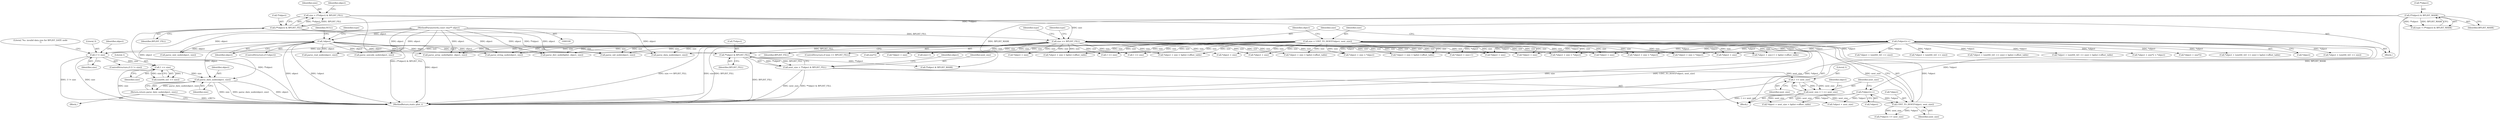 digraph "0_libplist_32ee5213fe64f1e10ec76c1ee861ee6f233120dd@pointer" {
"1000355" [label="(Call,parse_date_node(object, size))"];
"1000113" [label="(Call,!object)"];
"1000102" [label="(MethodParameterIn,const char** object)"];
"1000342" [label="(Call,1 << size)"];
"1000326" [label="(Call,3 != size)"];
"1000202" [label="(Call,size = UINT_TO_HOST(*object, next_size))"];
"1000204" [label="(Call,UINT_TO_HOST(*object, next_size))"];
"1000178" [label="(Call,(*object)++)"];
"1000131" [label="(Call,(*object)++)"];
"1000181" [label="(Call,next_size = 1 << next_size)"];
"1000183" [label="(Call,1 << next_size)"];
"1000150" [label="(Call,next_size = **object & BPLIST_FILL)"];
"1000152" [label="(Call,**object & BPLIST_FILL)"];
"1000126" [label="(Call,(**object) & BPLIST_FILL)"];
"1000119" [label="(Call,(**object) & BPLIST_MASK)"];
"1000135" [label="(Call,size == BPLIST_FILL)"];
"1000124" [label="(Call,size = (**object) & BPLIST_FILL)"];
"1000354" [label="(Return,return parse_date_node(object, size);)"];
"1000182" [label="(Identifier,next_size)"];
"1000326" [label="(Call,3 != size)"];
"1000462" [label="(Call,*object + size < *object)"];
"1000362" [label="(Call,*object + size)"];
"1000151" [label="(Identifier,next_size)"];
"1000137" [label="(Identifier,BPLIST_FILL)"];
"1000117" [label="(Call,type = (**object) & BPLIST_MASK)"];
"1000210" [label="(Identifier,object)"];
"1000156" [label="(Identifier,BPLIST_FILL)"];
"1000118" [label="(Identifier,type)"];
"1000494" [label="(Call,size+1)"];
"1000390" [label="(Call,*object + size)"];
"1000548" [label="(MethodReturn,static plist_t)"];
"1000124" [label="(Call,size = (**object) & BPLIST_FILL)"];
"1000178" [label="(Call,(*object)++)"];
"1000217" [label="(Block,)"];
"1000344" [label="(Identifier,size)"];
"1000162" [label="(Identifier,object)"];
"1000470" [label="(Call,*object + size)"];
"1000514" [label="(Call,*object + size)"];
"1000116" [label="(Identifier,NULL)"];
"1000179" [label="(Call,*object)"];
"1000463" [label="(Call,*object + size)"];
"1000114" [label="(Identifier,object)"];
"1000132" [label="(Call,*object)"];
"1000356" [label="(Identifier,object)"];
"1000484" [label="(Call,parse_array_node(bplist, object, size))"];
"1000328" [label="(Identifier,size)"];
"1000123" [label="(Identifier,BPLIST_MASK)"];
"1000325" [label="(ControlStructure,if (3 != size))"];
"1000126" [label="(Call,(**object) & BPLIST_FILL)"];
"1000321" [label="(Call,parse_real_node(object, size))"];
"1000297" [label="(Call,parse_uint_node(object, size))"];
"1000331" [label="(Literal,\"%s: invalid data size for BPLIST_DATE node\n\")"];
"1000513" [label="(Call,*object + size < *object)"];
"1000205" [label="(Call,*object)"];
"1000340" [label="(Call,(uint64_t)(1 << size))"];
"1000520" [label="(Call,*object + size > bplist->offset_table)"];
"1000120" [label="(Call,**object)"];
"1000119" [label="(Call,(**object) & BPLIST_MASK)"];
"1000136" [label="(Identifier,size)"];
"1000216" [label="(Identifier,type)"];
"1000308" [label="(Call,1 << size)"];
"1000102" [label="(MethodParameterIn,const char** object)"];
"1000383" [label="(Call,parse_data_node(object, size))"];
"1000343" [label="(Literal,1)"];
"1000361" [label="(Call,*object + size < *object)"];
"1000521" [label="(Call,*object + size)"];
"1000279" [label="(Call,*object + (uint64_t)(1 << size))"];
"1000490" [label="(Call,*object + size+1 > bplist->offset_table)"];
"1000491" [label="(Call,*object + size+1)"];
"1000130" [label="(Identifier,BPLIST_FILL)"];
"1000303" [label="(Call,*object + (uint64_t)(1 << size))"];
"1000204" [label="(Call,UINT_TO_HOST(*object, next_size))"];
"1000535" [label="(Call,parse_dict_node(bplist, object, size))"];
"1000190" [label="(Identifier,object)"];
"1000337" [label="(Call,*object + (uint64_t)(1 << size))"];
"1000148" [label="(Block,)"];
"1000354" [label="(Return,return parse_date_node(object, size);)"];
"1000183" [label="(Call,1 << next_size)"];
"1000153" [label="(Call,**object)"];
"1000133" [label="(Identifier,object)"];
"1000131" [label="(Call,(*object)++)"];
"1000127" [label="(Call,**object)"];
"1000103" [label="(Block,)"];
"1000507" [label="(Call,parse_uid_node(object, size))"];
"1000368" [label="(Call,*object + size > bplist->offset_table)"];
"1000134" [label="(ControlStructure,if (size == BPLIST_FILL))"];
"1000152" [label="(Call,**object & BPLIST_FILL)"];
"1000417" [label="(Call,size*2)"];
"1000150" [label="(Call,next_size = **object & BPLIST_FILL)"];
"1000336" [label="(Call,*object + (uint64_t)(1 << size) > bplist->offset_table)"];
"1000208" [label="(Call,(*object) += next_size)"];
"1000389" [label="(Call,*object + size < *object)"];
"1000342" [label="(Call,1 << size)"];
"1000369" [label="(Call,*object + size)"];
"1000327" [label="(Literal,3)"];
"1000278" [label="(Call,*object + (uint64_t)(1 << size) > bplist->offset_table)"];
"1000188" [label="(Call,*object + next_size)"];
"1000355" [label="(Call,parse_date_node(object, size))"];
"1000411" [label="(Call,parse_string_node(object, size))"];
"1000284" [label="(Call,1 << size)"];
"1000140" [label="(Identifier,type)"];
"1000113" [label="(Call,!object)"];
"1000184" [label="(Literal,1)"];
"1000135" [label="(Call,size == BPLIST_FILL)"];
"1000203" [label="(Identifier,size)"];
"1000396" [label="(Call,*object + size > bplist->offset_table)"];
"1000207" [label="(Identifier,next_size)"];
"1000159" [label="(Call,**object & BPLIST_MASK)"];
"1000187" [label="(Call,*object + next_size > bplist->offset_table)"];
"1000125" [label="(Identifier,size)"];
"1000112" [label="(ControlStructure,if (!object))"];
"1000429" [label="(Call,*object + size*2 < *object)"];
"1000397" [label="(Call,*object + size)"];
"1000202" [label="(Call,size = UINT_TO_HOST(*object, next_size))"];
"1000430" [label="(Call,*object + size*2)"];
"1000469" [label="(Call,*object + size > bplist->offset_table)"];
"1000357" [label="(Identifier,size)"];
"1000455" [label="(Call,parse_unicode_node(object, size))"];
"1000339" [label="(Identifier,object)"];
"1000185" [label="(Identifier,next_size)"];
"1000302" [label="(Call,*object + (uint64_t)(1 << size) > bplist->offset_table)"];
"1000181" [label="(Call,next_size = 1 << next_size)"];
"1000355" -> "1000354"  [label="AST: "];
"1000355" -> "1000357"  [label="CFG: "];
"1000356" -> "1000355"  [label="AST: "];
"1000357" -> "1000355"  [label="AST: "];
"1000354" -> "1000355"  [label="CFG: "];
"1000355" -> "1000548"  [label="DDG: object"];
"1000355" -> "1000548"  [label="DDG: size"];
"1000355" -> "1000548"  [label="DDG: parse_date_node(object, size)"];
"1000355" -> "1000354"  [label="DDG: parse_date_node(object, size)"];
"1000113" -> "1000355"  [label="DDG: object"];
"1000102" -> "1000355"  [label="DDG: object"];
"1000342" -> "1000355"  [label="DDG: size"];
"1000113" -> "1000112"  [label="AST: "];
"1000113" -> "1000114"  [label="CFG: "];
"1000114" -> "1000113"  [label="AST: "];
"1000116" -> "1000113"  [label="CFG: "];
"1000118" -> "1000113"  [label="CFG: "];
"1000113" -> "1000548"  [label="DDG: object"];
"1000113" -> "1000548"  [label="DDG: !object"];
"1000102" -> "1000113"  [label="DDG: object"];
"1000113" -> "1000297"  [label="DDG: object"];
"1000113" -> "1000321"  [label="DDG: object"];
"1000113" -> "1000383"  [label="DDG: object"];
"1000113" -> "1000411"  [label="DDG: object"];
"1000113" -> "1000455"  [label="DDG: object"];
"1000113" -> "1000484"  [label="DDG: object"];
"1000113" -> "1000507"  [label="DDG: object"];
"1000113" -> "1000535"  [label="DDG: object"];
"1000102" -> "1000100"  [label="AST: "];
"1000102" -> "1000548"  [label="DDG: object"];
"1000102" -> "1000297"  [label="DDG: object"];
"1000102" -> "1000321"  [label="DDG: object"];
"1000102" -> "1000383"  [label="DDG: object"];
"1000102" -> "1000411"  [label="DDG: object"];
"1000102" -> "1000455"  [label="DDG: object"];
"1000102" -> "1000484"  [label="DDG: object"];
"1000102" -> "1000507"  [label="DDG: object"];
"1000102" -> "1000535"  [label="DDG: object"];
"1000342" -> "1000340"  [label="AST: "];
"1000342" -> "1000344"  [label="CFG: "];
"1000343" -> "1000342"  [label="AST: "];
"1000344" -> "1000342"  [label="AST: "];
"1000340" -> "1000342"  [label="CFG: "];
"1000342" -> "1000548"  [label="DDG: size"];
"1000342" -> "1000340"  [label="DDG: 1"];
"1000342" -> "1000340"  [label="DDG: size"];
"1000326" -> "1000342"  [label="DDG: size"];
"1000326" -> "1000325"  [label="AST: "];
"1000326" -> "1000328"  [label="CFG: "];
"1000327" -> "1000326"  [label="AST: "];
"1000328" -> "1000326"  [label="AST: "];
"1000331" -> "1000326"  [label="CFG: "];
"1000339" -> "1000326"  [label="CFG: "];
"1000326" -> "1000548"  [label="DDG: 3 != size"];
"1000326" -> "1000548"  [label="DDG: size"];
"1000202" -> "1000326"  [label="DDG: size"];
"1000135" -> "1000326"  [label="DDG: size"];
"1000202" -> "1000148"  [label="AST: "];
"1000202" -> "1000204"  [label="CFG: "];
"1000203" -> "1000202"  [label="AST: "];
"1000204" -> "1000202"  [label="AST: "];
"1000210" -> "1000202"  [label="CFG: "];
"1000202" -> "1000548"  [label="DDG: size"];
"1000202" -> "1000548"  [label="DDG: UINT_TO_HOST(*object, next_size)"];
"1000204" -> "1000202"  [label="DDG: *object"];
"1000204" -> "1000202"  [label="DDG: next_size"];
"1000202" -> "1000284"  [label="DDG: size"];
"1000202" -> "1000308"  [label="DDG: size"];
"1000202" -> "1000361"  [label="DDG: size"];
"1000202" -> "1000362"  [label="DDG: size"];
"1000202" -> "1000368"  [label="DDG: size"];
"1000202" -> "1000369"  [label="DDG: size"];
"1000202" -> "1000383"  [label="DDG: size"];
"1000202" -> "1000389"  [label="DDG: size"];
"1000202" -> "1000390"  [label="DDG: size"];
"1000202" -> "1000396"  [label="DDG: size"];
"1000202" -> "1000397"  [label="DDG: size"];
"1000202" -> "1000411"  [label="DDG: size"];
"1000202" -> "1000417"  [label="DDG: size"];
"1000202" -> "1000462"  [label="DDG: size"];
"1000202" -> "1000463"  [label="DDG: size"];
"1000202" -> "1000469"  [label="DDG: size"];
"1000202" -> "1000470"  [label="DDG: size"];
"1000202" -> "1000484"  [label="DDG: size"];
"1000202" -> "1000490"  [label="DDG: size"];
"1000202" -> "1000491"  [label="DDG: size"];
"1000202" -> "1000494"  [label="DDG: size"];
"1000202" -> "1000507"  [label="DDG: size"];
"1000202" -> "1000513"  [label="DDG: size"];
"1000202" -> "1000514"  [label="DDG: size"];
"1000202" -> "1000520"  [label="DDG: size"];
"1000202" -> "1000521"  [label="DDG: size"];
"1000202" -> "1000535"  [label="DDG: size"];
"1000204" -> "1000207"  [label="CFG: "];
"1000205" -> "1000204"  [label="AST: "];
"1000207" -> "1000204"  [label="AST: "];
"1000178" -> "1000204"  [label="DDG: *object"];
"1000181" -> "1000204"  [label="DDG: next_size"];
"1000204" -> "1000208"  [label="DDG: next_size"];
"1000204" -> "1000208"  [label="DDG: *object"];
"1000178" -> "1000148"  [label="AST: "];
"1000178" -> "1000179"  [label="CFG: "];
"1000179" -> "1000178"  [label="AST: "];
"1000182" -> "1000178"  [label="CFG: "];
"1000131" -> "1000178"  [label="DDG: *object"];
"1000178" -> "1000187"  [label="DDG: *object"];
"1000178" -> "1000188"  [label="DDG: *object"];
"1000131" -> "1000103"  [label="AST: "];
"1000131" -> "1000132"  [label="CFG: "];
"1000132" -> "1000131"  [label="AST: "];
"1000136" -> "1000131"  [label="CFG: "];
"1000131" -> "1000548"  [label="DDG: *object"];
"1000131" -> "1000278"  [label="DDG: *object"];
"1000131" -> "1000279"  [label="DDG: *object"];
"1000131" -> "1000302"  [label="DDG: *object"];
"1000131" -> "1000303"  [label="DDG: *object"];
"1000131" -> "1000336"  [label="DDG: *object"];
"1000131" -> "1000337"  [label="DDG: *object"];
"1000131" -> "1000361"  [label="DDG: *object"];
"1000131" -> "1000362"  [label="DDG: *object"];
"1000131" -> "1000389"  [label="DDG: *object"];
"1000131" -> "1000390"  [label="DDG: *object"];
"1000131" -> "1000429"  [label="DDG: *object"];
"1000131" -> "1000430"  [label="DDG: *object"];
"1000131" -> "1000462"  [label="DDG: *object"];
"1000131" -> "1000463"  [label="DDG: *object"];
"1000131" -> "1000490"  [label="DDG: *object"];
"1000131" -> "1000491"  [label="DDG: *object"];
"1000131" -> "1000513"  [label="DDG: *object"];
"1000131" -> "1000514"  [label="DDG: *object"];
"1000181" -> "1000148"  [label="AST: "];
"1000181" -> "1000183"  [label="CFG: "];
"1000182" -> "1000181"  [label="AST: "];
"1000183" -> "1000181"  [label="AST: "];
"1000190" -> "1000181"  [label="CFG: "];
"1000181" -> "1000548"  [label="DDG: 1 << next_size"];
"1000183" -> "1000181"  [label="DDG: 1"];
"1000183" -> "1000181"  [label="DDG: next_size"];
"1000181" -> "1000187"  [label="DDG: next_size"];
"1000181" -> "1000188"  [label="DDG: next_size"];
"1000183" -> "1000185"  [label="CFG: "];
"1000184" -> "1000183"  [label="AST: "];
"1000185" -> "1000183"  [label="AST: "];
"1000150" -> "1000183"  [label="DDG: next_size"];
"1000150" -> "1000148"  [label="AST: "];
"1000150" -> "1000152"  [label="CFG: "];
"1000151" -> "1000150"  [label="AST: "];
"1000152" -> "1000150"  [label="AST: "];
"1000162" -> "1000150"  [label="CFG: "];
"1000150" -> "1000548"  [label="DDG: next_size"];
"1000150" -> "1000548"  [label="DDG: **object & BPLIST_FILL"];
"1000152" -> "1000150"  [label="DDG: **object"];
"1000152" -> "1000150"  [label="DDG: BPLIST_FILL"];
"1000152" -> "1000156"  [label="CFG: "];
"1000153" -> "1000152"  [label="AST: "];
"1000156" -> "1000152"  [label="AST: "];
"1000152" -> "1000548"  [label="DDG: BPLIST_FILL"];
"1000126" -> "1000152"  [label="DDG: **object"];
"1000135" -> "1000152"  [label="DDG: BPLIST_FILL"];
"1000152" -> "1000159"  [label="DDG: **object"];
"1000126" -> "1000124"  [label="AST: "];
"1000126" -> "1000130"  [label="CFG: "];
"1000127" -> "1000126"  [label="AST: "];
"1000130" -> "1000126"  [label="AST: "];
"1000124" -> "1000126"  [label="CFG: "];
"1000126" -> "1000548"  [label="DDG: **object"];
"1000126" -> "1000124"  [label="DDG: **object"];
"1000126" -> "1000124"  [label="DDG: BPLIST_FILL"];
"1000119" -> "1000126"  [label="DDG: **object"];
"1000126" -> "1000135"  [label="DDG: BPLIST_FILL"];
"1000119" -> "1000117"  [label="AST: "];
"1000119" -> "1000123"  [label="CFG: "];
"1000120" -> "1000119"  [label="AST: "];
"1000123" -> "1000119"  [label="AST: "];
"1000117" -> "1000119"  [label="CFG: "];
"1000119" -> "1000548"  [label="DDG: BPLIST_MASK"];
"1000119" -> "1000117"  [label="DDG: **object"];
"1000119" -> "1000117"  [label="DDG: BPLIST_MASK"];
"1000119" -> "1000159"  [label="DDG: BPLIST_MASK"];
"1000135" -> "1000134"  [label="AST: "];
"1000135" -> "1000137"  [label="CFG: "];
"1000136" -> "1000135"  [label="AST: "];
"1000137" -> "1000135"  [label="AST: "];
"1000140" -> "1000135"  [label="CFG: "];
"1000216" -> "1000135"  [label="CFG: "];
"1000135" -> "1000548"  [label="DDG: size == BPLIST_FILL"];
"1000135" -> "1000548"  [label="DDG: size"];
"1000135" -> "1000548"  [label="DDG: BPLIST_FILL"];
"1000124" -> "1000135"  [label="DDG: size"];
"1000135" -> "1000284"  [label="DDG: size"];
"1000135" -> "1000308"  [label="DDG: size"];
"1000135" -> "1000361"  [label="DDG: size"];
"1000135" -> "1000362"  [label="DDG: size"];
"1000135" -> "1000368"  [label="DDG: size"];
"1000135" -> "1000369"  [label="DDG: size"];
"1000135" -> "1000383"  [label="DDG: size"];
"1000135" -> "1000389"  [label="DDG: size"];
"1000135" -> "1000390"  [label="DDG: size"];
"1000135" -> "1000396"  [label="DDG: size"];
"1000135" -> "1000397"  [label="DDG: size"];
"1000135" -> "1000411"  [label="DDG: size"];
"1000135" -> "1000417"  [label="DDG: size"];
"1000135" -> "1000462"  [label="DDG: size"];
"1000135" -> "1000463"  [label="DDG: size"];
"1000135" -> "1000469"  [label="DDG: size"];
"1000135" -> "1000470"  [label="DDG: size"];
"1000135" -> "1000484"  [label="DDG: size"];
"1000135" -> "1000490"  [label="DDG: size"];
"1000135" -> "1000491"  [label="DDG: size"];
"1000135" -> "1000494"  [label="DDG: size"];
"1000135" -> "1000507"  [label="DDG: size"];
"1000135" -> "1000513"  [label="DDG: size"];
"1000135" -> "1000514"  [label="DDG: size"];
"1000135" -> "1000520"  [label="DDG: size"];
"1000135" -> "1000521"  [label="DDG: size"];
"1000135" -> "1000535"  [label="DDG: size"];
"1000124" -> "1000103"  [label="AST: "];
"1000125" -> "1000124"  [label="AST: "];
"1000133" -> "1000124"  [label="CFG: "];
"1000124" -> "1000548"  [label="DDG: (**object) & BPLIST_FILL"];
"1000354" -> "1000217"  [label="AST: "];
"1000548" -> "1000354"  [label="CFG: "];
"1000354" -> "1000548"  [label="DDG: <RET>"];
}
